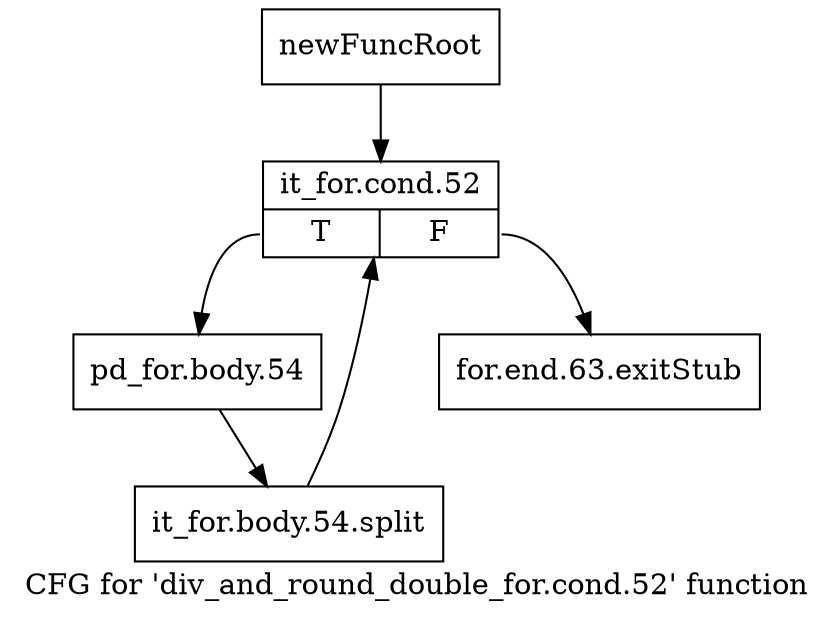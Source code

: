digraph "CFG for 'div_and_round_double_for.cond.52' function" {
	label="CFG for 'div_and_round_double_for.cond.52' function";

	Node0xaf47810 [shape=record,label="{newFuncRoot}"];
	Node0xaf47810 -> Node0xaf478b0;
	Node0xaf47860 [shape=record,label="{for.end.63.exitStub}"];
	Node0xaf478b0 [shape=record,label="{it_for.cond.52|{<s0>T|<s1>F}}"];
	Node0xaf478b0:s0 -> Node0xaf47900;
	Node0xaf478b0:s1 -> Node0xaf47860;
	Node0xaf47900 [shape=record,label="{pd_for.body.54}"];
	Node0xaf47900 -> Node0xacaca90;
	Node0xacaca90 [shape=record,label="{it_for.body.54.split}"];
	Node0xacaca90 -> Node0xaf478b0;
}
